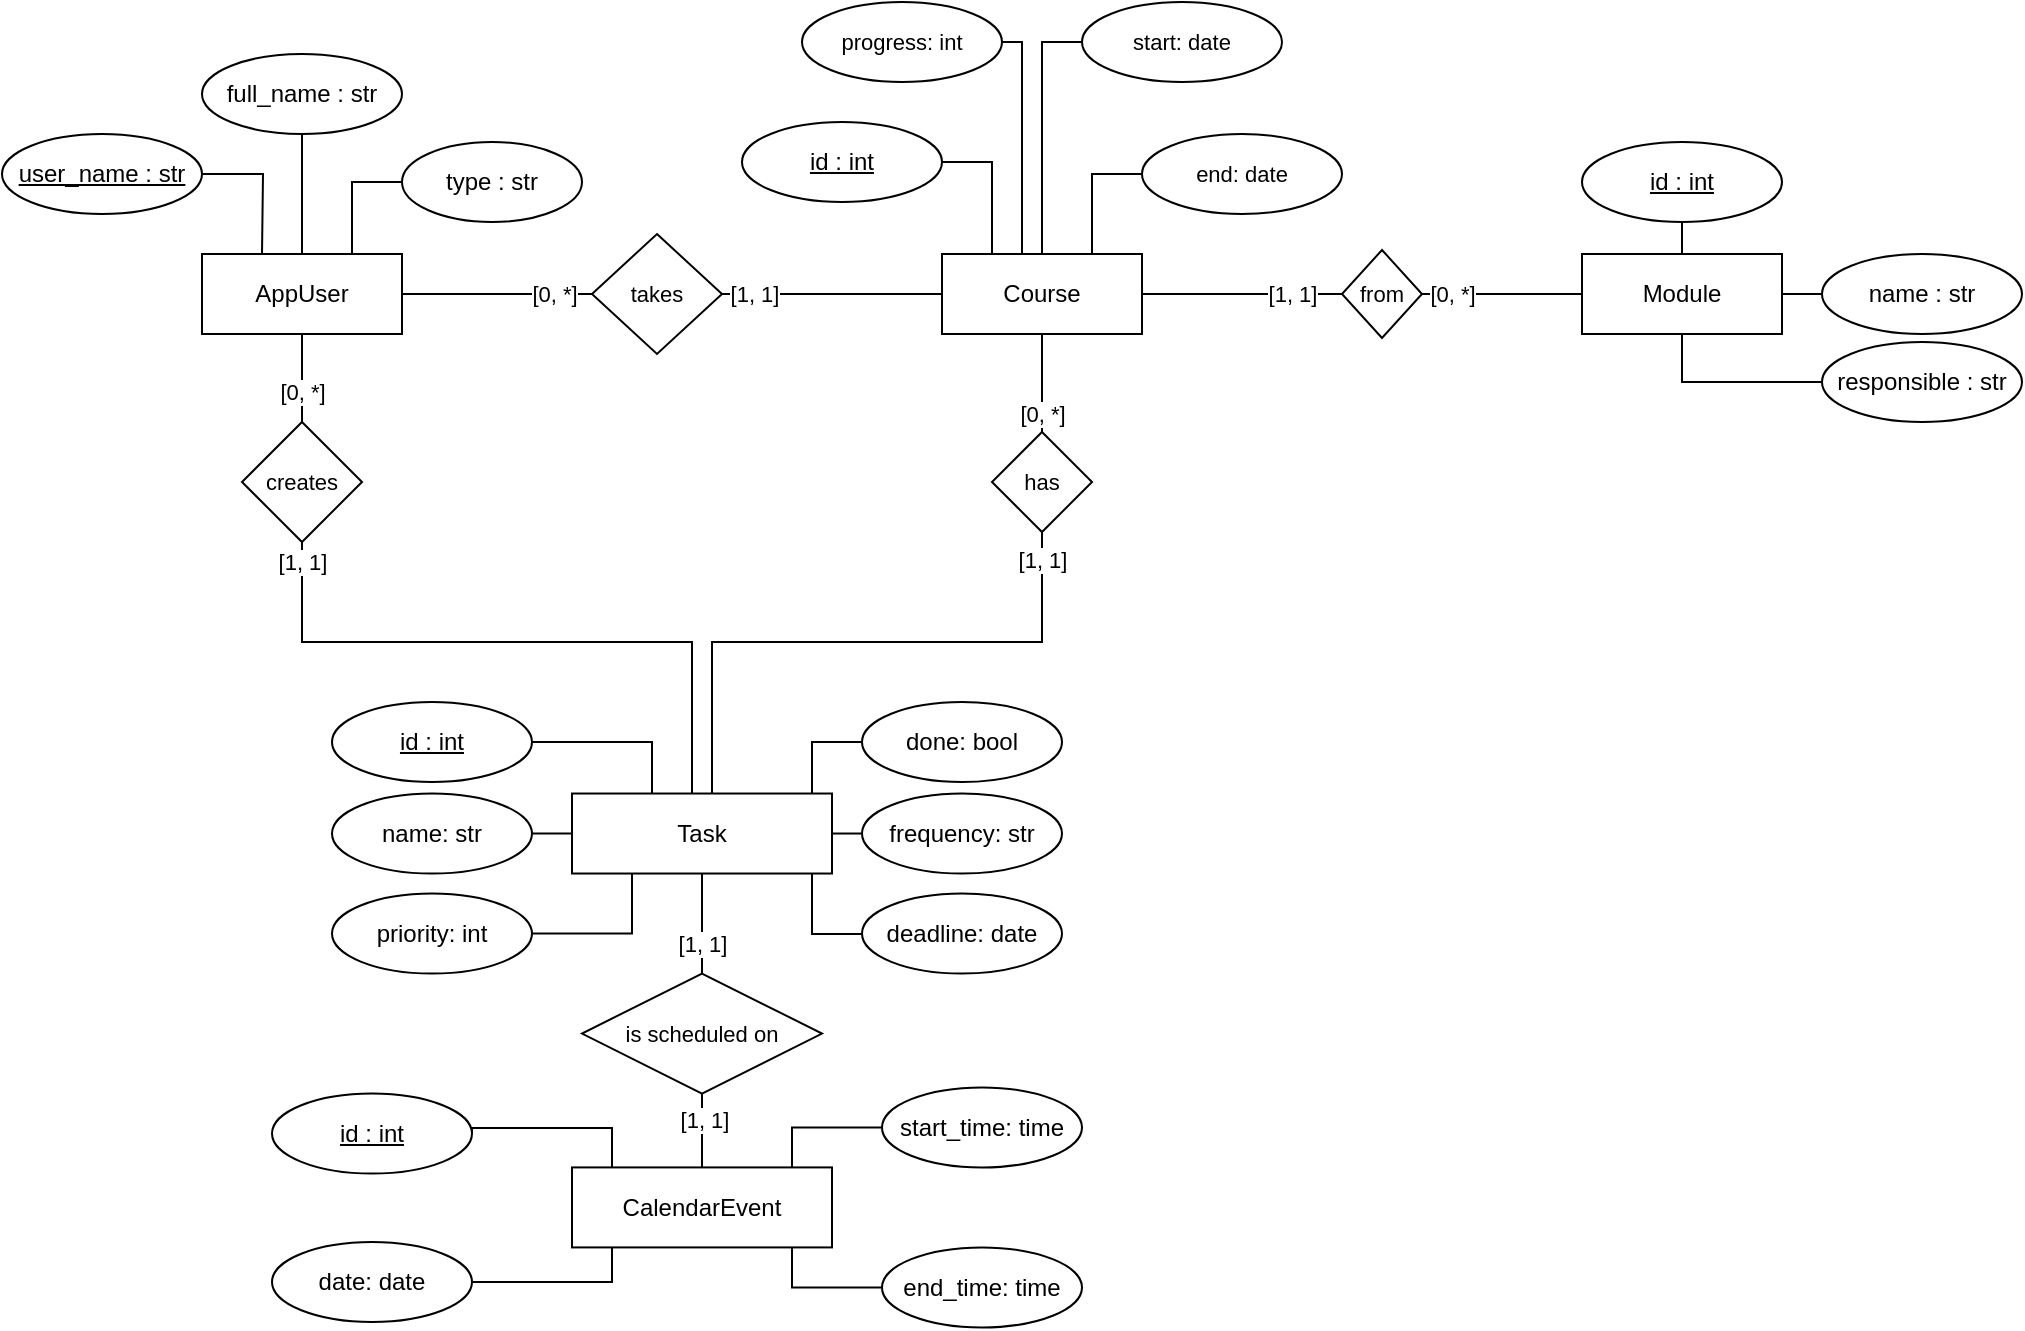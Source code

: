 <mxfile version="22.1.16" type="device">
  <diagram name="Seite-1" id="3t-29obKh6uga-P9xkNW">
    <mxGraphModel dx="744" dy="433" grid="1" gridSize="10" guides="1" tooltips="1" connect="1" arrows="1" fold="1" page="1" pageScale="1" pageWidth="1169" pageHeight="827" math="0" shadow="0">
      <root>
        <mxCell id="0" />
        <mxCell id="1" parent="0" />
        <mxCell id="EhQ478lKC92w7aS2F3aB-35" style="edgeStyle=orthogonalEdgeStyle;shape=connector;rounded=0;orthogonalLoop=1;jettySize=auto;html=1;exitX=1;exitY=0.5;exitDx=0;exitDy=0;entryX=0;entryY=0.5;entryDx=0;entryDy=0;labelBackgroundColor=default;strokeColor=default;align=center;verticalAlign=middle;fontFamily=Helvetica;fontSize=11;fontColor=default;endArrow=none;endFill=0;" parent="1" source="EhQ478lKC92w7aS2F3aB-5" target="EhQ478lKC92w7aS2F3aB-34" edge="1">
          <mxGeometry relative="1" as="geometry" />
        </mxCell>
        <mxCell id="EhQ478lKC92w7aS2F3aB-37" value="[0, *]" style="edgeLabel;html=1;align=center;verticalAlign=middle;resizable=0;points=[];fontSize=11;fontFamily=Helvetica;fontColor=default;" parent="EhQ478lKC92w7aS2F3aB-35" vertex="1" connectable="0">
          <mxGeometry x="-0.278" y="-2" relative="1" as="geometry">
            <mxPoint x="41" y="-2" as="offset" />
          </mxGeometry>
        </mxCell>
        <mxCell id="EhQ478lKC92w7aS2F3aB-147" style="edgeStyle=orthogonalEdgeStyle;shape=connector;rounded=0;orthogonalLoop=1;jettySize=auto;html=1;exitX=0.5;exitY=1;exitDx=0;exitDy=0;entryX=0.5;entryY=0;entryDx=0;entryDy=0;labelBackgroundColor=default;strokeColor=default;align=center;verticalAlign=middle;fontFamily=Helvetica;fontSize=11;fontColor=default;endArrow=none;endFill=0;" parent="1" source="EhQ478lKC92w7aS2F3aB-5" target="EhQ478lKC92w7aS2F3aB-131" edge="1">
          <mxGeometry relative="1" as="geometry" />
        </mxCell>
        <mxCell id="EhQ478lKC92w7aS2F3aB-156" value="[0, *]" style="edgeLabel;html=1;align=center;verticalAlign=middle;resizable=0;points=[];fontSize=11;fontFamily=Helvetica;fontColor=default;" parent="EhQ478lKC92w7aS2F3aB-147" vertex="1" connectable="0">
          <mxGeometry x="0.293" y="2" relative="1" as="geometry">
            <mxPoint x="-2" as="offset" />
          </mxGeometry>
        </mxCell>
        <mxCell id="EhQ478lKC92w7aS2F3aB-5" value="AppUser" style="whiteSpace=wrap;html=1;align=center;" parent="1" vertex="1">
          <mxGeometry x="205" y="206" width="100" height="40" as="geometry" />
        </mxCell>
        <mxCell id="EhQ478lKC92w7aS2F3aB-134" style="edgeStyle=orthogonalEdgeStyle;shape=connector;rounded=0;orthogonalLoop=1;jettySize=auto;html=1;exitX=1;exitY=0.5;exitDx=0;exitDy=0;labelBackgroundColor=default;strokeColor=default;align=center;verticalAlign=middle;fontFamily=Helvetica;fontSize=11;fontColor=default;endArrow=none;endFill=0;" parent="1" source="EhQ478lKC92w7aS2F3aB-7" edge="1">
          <mxGeometry relative="1" as="geometry">
            <mxPoint x="235" y="206" as="targetPoint" />
          </mxGeometry>
        </mxCell>
        <mxCell id="EhQ478lKC92w7aS2F3aB-7" value="user_name : str" style="ellipse;whiteSpace=wrap;html=1;align=center;fontStyle=4;" parent="1" vertex="1">
          <mxGeometry x="105" y="146" width="100" height="40" as="geometry" />
        </mxCell>
        <mxCell id="EhQ478lKC92w7aS2F3aB-12" style="edgeStyle=orthogonalEdgeStyle;rounded=0;orthogonalLoop=1;jettySize=auto;html=1;exitX=0.5;exitY=1;exitDx=0;exitDy=0;entryX=0.5;entryY=0;entryDx=0;entryDy=0;endArrow=none;endFill=0;" parent="1" source="EhQ478lKC92w7aS2F3aB-11" target="EhQ478lKC92w7aS2F3aB-5" edge="1">
          <mxGeometry relative="1" as="geometry" />
        </mxCell>
        <mxCell id="EhQ478lKC92w7aS2F3aB-11" value="full_name : str" style="ellipse;whiteSpace=wrap;html=1;align=center;" parent="1" vertex="1">
          <mxGeometry x="205" y="106" width="100" height="40" as="geometry" />
        </mxCell>
        <mxCell id="EhQ478lKC92w7aS2F3aB-133" style="edgeStyle=orthogonalEdgeStyle;shape=connector;rounded=0;orthogonalLoop=1;jettySize=auto;html=1;exitX=0;exitY=0.5;exitDx=0;exitDy=0;entryX=0.75;entryY=0;entryDx=0;entryDy=0;labelBackgroundColor=default;strokeColor=default;align=center;verticalAlign=middle;fontFamily=Helvetica;fontSize=11;fontColor=default;endArrow=none;endFill=0;" parent="1" source="EhQ478lKC92w7aS2F3aB-13" target="EhQ478lKC92w7aS2F3aB-5" edge="1">
          <mxGeometry relative="1" as="geometry" />
        </mxCell>
        <mxCell id="EhQ478lKC92w7aS2F3aB-13" value="type : str" style="ellipse;whiteSpace=wrap;html=1;align=center;" parent="1" vertex="1">
          <mxGeometry x="305" y="150" width="90" height="40" as="geometry" />
        </mxCell>
        <mxCell id="EhQ478lKC92w7aS2F3aB-19" style="edgeStyle=orthogonalEdgeStyle;shape=connector;rounded=0;orthogonalLoop=1;jettySize=auto;html=1;exitX=1;exitY=0.5;exitDx=0;exitDy=0;entryX=0;entryY=0.5;entryDx=0;entryDy=0;labelBackgroundColor=default;strokeColor=default;align=center;verticalAlign=middle;fontFamily=Helvetica;fontSize=11;fontColor=default;endArrow=none;endFill=0;" parent="1" source="EhQ478lKC92w7aS2F3aB-15" target="EhQ478lKC92w7aS2F3aB-20" edge="1">
          <mxGeometry relative="1" as="geometry">
            <mxPoint x="1035" y="226" as="targetPoint" />
          </mxGeometry>
        </mxCell>
        <mxCell id="EhQ478lKC92w7aS2F3aB-22" style="edgeStyle=orthogonalEdgeStyle;shape=connector;rounded=0;orthogonalLoop=1;jettySize=auto;html=1;exitX=0.5;exitY=1;exitDx=0;exitDy=0;entryX=0;entryY=0.5;entryDx=0;entryDy=0;labelBackgroundColor=default;strokeColor=default;align=center;verticalAlign=middle;fontFamily=Helvetica;fontSize=11;fontColor=default;endArrow=none;endFill=0;" parent="1" source="EhQ478lKC92w7aS2F3aB-15" target="EhQ478lKC92w7aS2F3aB-21" edge="1">
          <mxGeometry relative="1" as="geometry" />
        </mxCell>
        <mxCell id="EhQ478lKC92w7aS2F3aB-15" value="Module" style="whiteSpace=wrap;html=1;align=center;" parent="1" vertex="1">
          <mxGeometry x="895" y="206" width="100" height="40" as="geometry" />
        </mxCell>
        <mxCell id="EhQ478lKC92w7aS2F3aB-17" style="edgeStyle=orthogonalEdgeStyle;shape=connector;rounded=0;orthogonalLoop=1;jettySize=auto;html=1;exitX=0.5;exitY=1;exitDx=0;exitDy=0;entryX=0.5;entryY=0;entryDx=0;entryDy=0;labelBackgroundColor=default;strokeColor=default;align=center;verticalAlign=middle;fontFamily=Helvetica;fontSize=11;fontColor=default;endArrow=none;endFill=0;" parent="1" source="EhQ478lKC92w7aS2F3aB-16" target="EhQ478lKC92w7aS2F3aB-15" edge="1">
          <mxGeometry relative="1" as="geometry" />
        </mxCell>
        <mxCell id="EhQ478lKC92w7aS2F3aB-16" value="id : int" style="ellipse;whiteSpace=wrap;html=1;align=center;fontStyle=4;" parent="1" vertex="1">
          <mxGeometry x="895" y="150" width="100" height="40" as="geometry" />
        </mxCell>
        <mxCell id="EhQ478lKC92w7aS2F3aB-20" value="name : str" style="ellipse;whiteSpace=wrap;html=1;align=center;" parent="1" vertex="1">
          <mxGeometry x="1015" y="206" width="100" height="40" as="geometry" />
        </mxCell>
        <mxCell id="EhQ478lKC92w7aS2F3aB-21" value="responsible : str" style="ellipse;whiteSpace=wrap;html=1;align=center;" parent="1" vertex="1">
          <mxGeometry x="1015" y="250" width="100" height="40" as="geometry" />
        </mxCell>
        <mxCell id="EhQ478lKC92w7aS2F3aB-28" style="edgeStyle=orthogonalEdgeStyle;shape=connector;rounded=0;orthogonalLoop=1;jettySize=auto;html=1;exitX=1;exitY=0.5;exitDx=0;exitDy=0;entryX=0;entryY=0.5;entryDx=0;entryDy=0;labelBackgroundColor=default;strokeColor=default;align=center;verticalAlign=middle;fontFamily=Helvetica;fontSize=11;fontColor=default;endArrow=none;endFill=0;" parent="1" source="EhQ478lKC92w7aS2F3aB-23" target="EhQ478lKC92w7aS2F3aB-26" edge="1">
          <mxGeometry relative="1" as="geometry" />
        </mxCell>
        <mxCell id="EhQ478lKC92w7aS2F3aB-39" value="[1, 1]" style="edgeLabel;html=1;align=center;verticalAlign=middle;resizable=0;points=[];fontSize=11;fontFamily=Helvetica;fontColor=default;" parent="EhQ478lKC92w7aS2F3aB-28" vertex="1" connectable="0">
          <mxGeometry x="-0.003" y="1" relative="1" as="geometry">
            <mxPoint x="25" y="1" as="offset" />
          </mxGeometry>
        </mxCell>
        <mxCell id="EhQ478lKC92w7aS2F3aB-107" style="edgeStyle=orthogonalEdgeStyle;shape=connector;rounded=0;orthogonalLoop=1;jettySize=auto;html=1;labelBackgroundColor=default;strokeColor=default;align=center;verticalAlign=middle;fontFamily=Helvetica;fontSize=11;fontColor=default;endArrow=none;endFill=0;" parent="1" source="EhQ478lKC92w7aS2F3aB-23" target="EhQ478lKC92w7aS2F3aB-105" edge="1">
          <mxGeometry relative="1" as="geometry">
            <Array as="points">
              <mxPoint x="625" y="310" />
              <mxPoint x="625" y="310" />
            </Array>
          </mxGeometry>
        </mxCell>
        <mxCell id="EhQ478lKC92w7aS2F3aB-108" value="[0, *]" style="edgeLabel;html=1;align=center;verticalAlign=middle;resizable=0;points=[];fontSize=11;fontFamily=Helvetica;fontColor=default;" parent="EhQ478lKC92w7aS2F3aB-107" vertex="1" connectable="0">
          <mxGeometry x="0.416" y="1" relative="1" as="geometry">
            <mxPoint x="-1" y="5" as="offset" />
          </mxGeometry>
        </mxCell>
        <mxCell id="EhQ478lKC92w7aS2F3aB-23" value="Course" style="whiteSpace=wrap;html=1;align=center;" parent="1" vertex="1">
          <mxGeometry x="575" y="206" width="100" height="40" as="geometry" />
        </mxCell>
        <mxCell id="EhQ478lKC92w7aS2F3aB-135" style="edgeStyle=orthogonalEdgeStyle;shape=connector;rounded=0;orthogonalLoop=1;jettySize=auto;html=1;exitX=1;exitY=0.5;exitDx=0;exitDy=0;entryX=0.25;entryY=0;entryDx=0;entryDy=0;labelBackgroundColor=default;strokeColor=default;align=center;verticalAlign=middle;fontFamily=Helvetica;fontSize=11;fontColor=default;endArrow=none;endFill=0;" parent="1" source="EhQ478lKC92w7aS2F3aB-24" target="EhQ478lKC92w7aS2F3aB-23" edge="1">
          <mxGeometry relative="1" as="geometry" />
        </mxCell>
        <mxCell id="EhQ478lKC92w7aS2F3aB-24" value="id : int" style="ellipse;whiteSpace=wrap;html=1;align=center;fontStyle=4;" parent="1" vertex="1">
          <mxGeometry x="475" y="140" width="100" height="40" as="geometry" />
        </mxCell>
        <mxCell id="EhQ478lKC92w7aS2F3aB-27" style="edgeStyle=orthogonalEdgeStyle;shape=connector;rounded=0;orthogonalLoop=1;jettySize=auto;html=1;exitX=1;exitY=0.5;exitDx=0;exitDy=0;entryX=0;entryY=0.5;entryDx=0;entryDy=0;labelBackgroundColor=default;strokeColor=default;align=center;verticalAlign=middle;fontFamily=Helvetica;fontSize=11;fontColor=default;endArrow=none;endFill=0;" parent="1" source="EhQ478lKC92w7aS2F3aB-26" target="EhQ478lKC92w7aS2F3aB-15" edge="1">
          <mxGeometry relative="1" as="geometry" />
        </mxCell>
        <mxCell id="EhQ478lKC92w7aS2F3aB-40" value="[0, *]" style="edgeLabel;html=1;align=center;verticalAlign=middle;resizable=0;points=[];fontSize=11;fontFamily=Helvetica;fontColor=default;" parent="EhQ478lKC92w7aS2F3aB-27" vertex="1" connectable="0">
          <mxGeometry x="-0.291" y="1" relative="1" as="geometry">
            <mxPoint x="-14" y="1" as="offset" />
          </mxGeometry>
        </mxCell>
        <mxCell id="EhQ478lKC92w7aS2F3aB-26" value="from" style="shape=rhombus;perimeter=rhombusPerimeter;whiteSpace=wrap;html=1;align=center;fontFamily=Helvetica;fontSize=11;fontColor=default;" parent="1" vertex="1">
          <mxGeometry x="775" y="204" width="40" height="44" as="geometry" />
        </mxCell>
        <mxCell id="EhQ478lKC92w7aS2F3aB-140" style="edgeStyle=orthogonalEdgeStyle;shape=connector;rounded=0;orthogonalLoop=1;jettySize=auto;html=1;exitX=0;exitY=0.5;exitDx=0;exitDy=0;entryX=0.5;entryY=0;entryDx=0;entryDy=0;labelBackgroundColor=default;strokeColor=default;align=center;verticalAlign=middle;fontFamily=Helvetica;fontSize=11;fontColor=default;endArrow=none;endFill=0;" parent="1" source="EhQ478lKC92w7aS2F3aB-30" target="EhQ478lKC92w7aS2F3aB-23" edge="1">
          <mxGeometry relative="1" as="geometry" />
        </mxCell>
        <mxCell id="EhQ478lKC92w7aS2F3aB-30" value="start: date" style="ellipse;whiteSpace=wrap;html=1;align=center;fontFamily=Helvetica;fontSize=11;fontColor=default;" parent="1" vertex="1">
          <mxGeometry x="645" y="80" width="100" height="40" as="geometry" />
        </mxCell>
        <mxCell id="EhQ478lKC92w7aS2F3aB-142" style="edgeStyle=orthogonalEdgeStyle;shape=connector;rounded=0;orthogonalLoop=1;jettySize=auto;html=1;exitX=0;exitY=0.5;exitDx=0;exitDy=0;entryX=0.75;entryY=0;entryDx=0;entryDy=0;labelBackgroundColor=default;strokeColor=default;align=center;verticalAlign=middle;fontFamily=Helvetica;fontSize=11;fontColor=default;endArrow=none;endFill=0;" parent="1" source="EhQ478lKC92w7aS2F3aB-31" target="EhQ478lKC92w7aS2F3aB-23" edge="1">
          <mxGeometry relative="1" as="geometry" />
        </mxCell>
        <mxCell id="EhQ478lKC92w7aS2F3aB-31" value="end: date" style="ellipse;whiteSpace=wrap;html=1;align=center;fontFamily=Helvetica;fontSize=11;fontColor=default;" parent="1" vertex="1">
          <mxGeometry x="675" y="146" width="100" height="40" as="geometry" />
        </mxCell>
        <mxCell id="EhQ478lKC92w7aS2F3aB-36" style="edgeStyle=orthogonalEdgeStyle;shape=connector;rounded=0;orthogonalLoop=1;jettySize=auto;html=1;exitX=1;exitY=0.5;exitDx=0;exitDy=0;entryX=0;entryY=0.5;entryDx=0;entryDy=0;labelBackgroundColor=default;strokeColor=default;align=center;verticalAlign=middle;fontFamily=Helvetica;fontSize=11;fontColor=default;endArrow=none;endFill=0;" parent="1" source="EhQ478lKC92w7aS2F3aB-34" target="EhQ478lKC92w7aS2F3aB-23" edge="1">
          <mxGeometry relative="1" as="geometry" />
        </mxCell>
        <mxCell id="EhQ478lKC92w7aS2F3aB-38" value="[1, 1]" style="edgeLabel;html=1;align=center;verticalAlign=middle;resizable=0;points=[];fontSize=11;fontFamily=Helvetica;fontColor=default;" parent="EhQ478lKC92w7aS2F3aB-36" vertex="1" connectable="0">
          <mxGeometry x="-0.228" relative="1" as="geometry">
            <mxPoint x="-27" as="offset" />
          </mxGeometry>
        </mxCell>
        <mxCell id="EhQ478lKC92w7aS2F3aB-34" value="takes" style="shape=rhombus;perimeter=rhombusPerimeter;whiteSpace=wrap;html=1;align=center;fontFamily=Helvetica;fontSize=11;fontColor=default;" parent="1" vertex="1">
          <mxGeometry x="400" y="196" width="65" height="60" as="geometry" />
        </mxCell>
        <mxCell id="EhQ478lKC92w7aS2F3aB-74" value="frequency: str" style="ellipse;whiteSpace=wrap;html=1;align=center;" parent="1" vertex="1">
          <mxGeometry x="535" y="475.76" width="100" height="40" as="geometry" />
        </mxCell>
        <mxCell id="EhQ478lKC92w7aS2F3aB-136" style="edgeStyle=orthogonalEdgeStyle;shape=connector;rounded=0;orthogonalLoop=1;jettySize=auto;html=1;exitX=1;exitY=0.5;exitDx=0;exitDy=0;labelBackgroundColor=default;strokeColor=default;align=center;verticalAlign=middle;fontFamily=Helvetica;fontSize=11;fontColor=default;endArrow=none;endFill=0;" parent="1" source="EhQ478lKC92w7aS2F3aB-83" target="EhQ478lKC92w7aS2F3aB-23" edge="1">
          <mxGeometry relative="1" as="geometry">
            <Array as="points">
              <mxPoint x="615" y="100" />
            </Array>
          </mxGeometry>
        </mxCell>
        <mxCell id="EhQ478lKC92w7aS2F3aB-83" value="progress: int" style="ellipse;whiteSpace=wrap;html=1;align=center;fontFamily=Helvetica;fontSize=11;fontColor=default;" parent="1" vertex="1">
          <mxGeometry x="505" y="80" width="100" height="40" as="geometry" />
        </mxCell>
        <mxCell id="EhQ478lKC92w7aS2F3aB-102" style="edgeStyle=orthogonalEdgeStyle;shape=connector;rounded=0;orthogonalLoop=1;jettySize=auto;html=1;exitX=0.5;exitY=1;exitDx=0;exitDy=0;entryX=0.5;entryY=0;entryDx=0;entryDy=0;labelBackgroundColor=default;strokeColor=default;align=center;verticalAlign=middle;fontFamily=Helvetica;fontSize=11;fontColor=default;endArrow=none;endFill=0;" parent="1" source="EhQ478lKC92w7aS2F3aB-91" target="EhQ478lKC92w7aS2F3aB-101" edge="1">
          <mxGeometry relative="1" as="geometry" />
        </mxCell>
        <mxCell id="EhQ478lKC92w7aS2F3aB-103" value="[1, 1]" style="edgeLabel;html=1;align=center;verticalAlign=middle;resizable=0;points=[];fontSize=11;fontFamily=Helvetica;fontColor=default;" parent="EhQ478lKC92w7aS2F3aB-102" vertex="1" connectable="0">
          <mxGeometry x="0.271" y="1" relative="1" as="geometry">
            <mxPoint x="-1" y="3" as="offset" />
          </mxGeometry>
        </mxCell>
        <mxCell id="EhQ478lKC92w7aS2F3aB-165" style="edgeStyle=orthogonalEdgeStyle;shape=connector;rounded=0;orthogonalLoop=1;jettySize=auto;html=1;entryX=0;entryY=0.5;entryDx=0;entryDy=0;labelBackgroundColor=default;strokeColor=default;align=center;verticalAlign=middle;fontFamily=Helvetica;fontSize=11;fontColor=default;endArrow=none;endFill=0;" parent="1" source="EhQ478lKC92w7aS2F3aB-91" target="EhQ478lKC92w7aS2F3aB-164" edge="1">
          <mxGeometry relative="1" as="geometry">
            <Array as="points">
              <mxPoint x="510" y="546" />
              <mxPoint x="535" y="546" />
            </Array>
          </mxGeometry>
        </mxCell>
        <mxCell id="djA1vhFdgU11SQ7keX7a-1" style="edgeStyle=orthogonalEdgeStyle;rounded=0;orthogonalLoop=1;jettySize=auto;html=1;exitX=1;exitY=0.5;exitDx=0;exitDy=0;entryX=0;entryY=0.5;entryDx=0;entryDy=0;endArrow=none;endFill=0;" parent="1" source="EhQ478lKC92w7aS2F3aB-91" target="EhQ478lKC92w7aS2F3aB-74" edge="1">
          <mxGeometry relative="1" as="geometry" />
        </mxCell>
        <mxCell id="EhQ478lKC92w7aS2F3aB-91" value="Task" style="whiteSpace=wrap;html=1;align=center;" parent="1" vertex="1">
          <mxGeometry x="390" y="475.76" width="130" height="40" as="geometry" />
        </mxCell>
        <mxCell id="EhQ478lKC92w7aS2F3aB-99" style="edgeStyle=orthogonalEdgeStyle;shape=connector;rounded=0;orthogonalLoop=1;jettySize=auto;html=1;labelBackgroundColor=default;strokeColor=default;align=center;verticalAlign=middle;fontFamily=Helvetica;fontSize=11;fontColor=default;endArrow=none;endFill=0;" parent="1" source="EhQ478lKC92w7aS2F3aB-98" target="EhQ478lKC92w7aS2F3aB-91" edge="1">
          <mxGeometry relative="1" as="geometry">
            <Array as="points">
              <mxPoint x="430" y="450" />
            </Array>
          </mxGeometry>
        </mxCell>
        <mxCell id="EhQ478lKC92w7aS2F3aB-98" value="id : int" style="ellipse;whiteSpace=wrap;html=1;align=center;fontStyle=4;" parent="1" vertex="1">
          <mxGeometry x="270" y="430" width="100" height="40" as="geometry" />
        </mxCell>
        <mxCell id="EhQ478lKC92w7aS2F3aB-111" style="edgeStyle=orthogonalEdgeStyle;shape=connector;rounded=0;orthogonalLoop=1;jettySize=auto;html=1;exitX=0.5;exitY=1;exitDx=0;exitDy=0;labelBackgroundColor=default;strokeColor=default;align=center;verticalAlign=middle;fontFamily=Helvetica;fontSize=11;fontColor=default;endArrow=none;endFill=0;" parent="1" source="EhQ478lKC92w7aS2F3aB-101" target="EhQ478lKC92w7aS2F3aB-104" edge="1">
          <mxGeometry relative="1" as="geometry" />
        </mxCell>
        <mxCell id="EhQ478lKC92w7aS2F3aB-112" value="[1, 1]" style="edgeLabel;html=1;align=center;verticalAlign=middle;resizable=0;points=[];fontSize=11;fontFamily=Helvetica;fontColor=default;" parent="EhQ478lKC92w7aS2F3aB-111" vertex="1" connectable="0">
          <mxGeometry x="-0.405" y="1" relative="1" as="geometry">
            <mxPoint as="offset" />
          </mxGeometry>
        </mxCell>
        <mxCell id="EhQ478lKC92w7aS2F3aB-101" value="is scheduled on" style="shape=rhombus;perimeter=rhombusPerimeter;whiteSpace=wrap;html=1;align=center;fontFamily=Helvetica;fontSize=11;fontColor=default;" parent="1" vertex="1">
          <mxGeometry x="395" y="565.76" width="120" height="60" as="geometry" />
        </mxCell>
        <mxCell id="EhQ478lKC92w7aS2F3aB-104" value="CalendarEvent" style="whiteSpace=wrap;html=1;align=center;" parent="1" vertex="1">
          <mxGeometry x="390" y="662.71" width="130" height="40" as="geometry" />
        </mxCell>
        <mxCell id="EhQ478lKC92w7aS2F3aB-158" style="edgeStyle=orthogonalEdgeStyle;shape=connector;rounded=0;orthogonalLoop=1;jettySize=auto;html=1;labelBackgroundColor=default;strokeColor=default;align=center;verticalAlign=middle;fontFamily=Helvetica;fontSize=11;fontColor=default;endArrow=none;endFill=0;" parent="1" source="EhQ478lKC92w7aS2F3aB-105" target="EhQ478lKC92w7aS2F3aB-91" edge="1">
          <mxGeometry relative="1" as="geometry">
            <Array as="points">
              <mxPoint x="625" y="400" />
              <mxPoint x="460" y="400" />
            </Array>
          </mxGeometry>
        </mxCell>
        <mxCell id="EhQ478lKC92w7aS2F3aB-159" value="[1, 1]" style="edgeLabel;html=1;align=center;verticalAlign=middle;resizable=0;points=[];fontSize=11;fontFamily=Helvetica;fontColor=default;" parent="EhQ478lKC92w7aS2F3aB-158" vertex="1" connectable="0">
          <mxGeometry x="-0.39" y="2" relative="1" as="geometry">
            <mxPoint x="35" y="-43" as="offset" />
          </mxGeometry>
        </mxCell>
        <mxCell id="EhQ478lKC92w7aS2F3aB-105" value="has" style="shape=rhombus;perimeter=rhombusPerimeter;whiteSpace=wrap;html=1;align=center;fontFamily=Helvetica;fontSize=11;fontColor=default;" parent="1" vertex="1">
          <mxGeometry x="600" y="295" width="50" height="50" as="geometry" />
        </mxCell>
        <mxCell id="djA1vhFdgU11SQ7keX7a-4" style="edgeStyle=orthogonalEdgeStyle;shape=connector;rounded=0;orthogonalLoop=1;jettySize=auto;html=1;exitX=1;exitY=0.5;exitDx=0;exitDy=0;labelBackgroundColor=default;strokeColor=default;align=center;verticalAlign=middle;fontFamily=Helvetica;fontSize=11;fontColor=default;endArrow=none;endFill=0;" parent="1" source="EhQ478lKC92w7aS2F3aB-113" target="EhQ478lKC92w7aS2F3aB-104" edge="1">
          <mxGeometry relative="1" as="geometry">
            <Array as="points">
              <mxPoint x="410" y="643" />
            </Array>
          </mxGeometry>
        </mxCell>
        <mxCell id="EhQ478lKC92w7aS2F3aB-113" value="id : int" style="ellipse;whiteSpace=wrap;html=1;align=center;fontStyle=4;" parent="1" vertex="1">
          <mxGeometry x="240" y="625.76" width="100" height="40" as="geometry" />
        </mxCell>
        <mxCell id="EhQ478lKC92w7aS2F3aB-154" style="edgeStyle=orthogonalEdgeStyle;shape=connector;rounded=0;orthogonalLoop=1;jettySize=auto;html=1;labelBackgroundColor=default;strokeColor=default;align=center;verticalAlign=middle;fontFamily=Helvetica;fontSize=11;fontColor=default;endArrow=none;endFill=0;" parent="1" source="EhQ478lKC92w7aS2F3aB-116" target="EhQ478lKC92w7aS2F3aB-91" edge="1">
          <mxGeometry relative="1" as="geometry">
            <Array as="points">
              <mxPoint x="420" y="545.76" />
            </Array>
          </mxGeometry>
        </mxCell>
        <mxCell id="EhQ478lKC92w7aS2F3aB-116" value="priority: int" style="ellipse;whiteSpace=wrap;html=1;align=center;" parent="1" vertex="1">
          <mxGeometry x="270" y="525.76" width="100" height="40" as="geometry" />
        </mxCell>
        <mxCell id="EhQ478lKC92w7aS2F3aB-151" style="edgeStyle=orthogonalEdgeStyle;shape=connector;rounded=0;orthogonalLoop=1;jettySize=auto;html=1;exitX=0;exitY=0.5;exitDx=0;exitDy=0;labelBackgroundColor=default;strokeColor=default;align=center;verticalAlign=middle;fontFamily=Helvetica;fontSize=11;fontColor=default;endArrow=none;endFill=0;" parent="1" source="EhQ478lKC92w7aS2F3aB-119" target="EhQ478lKC92w7aS2F3aB-91" edge="1">
          <mxGeometry relative="1" as="geometry">
            <Array as="points">
              <mxPoint x="510" y="450" />
            </Array>
          </mxGeometry>
        </mxCell>
        <mxCell id="EhQ478lKC92w7aS2F3aB-119" value="done: bool" style="ellipse;whiteSpace=wrap;html=1;align=center;" parent="1" vertex="1">
          <mxGeometry x="535" y="430" width="100" height="40" as="geometry" />
        </mxCell>
        <mxCell id="djA1vhFdgU11SQ7keX7a-5" style="edgeStyle=orthogonalEdgeStyle;shape=connector;rounded=0;orthogonalLoop=1;jettySize=auto;html=1;labelBackgroundColor=default;strokeColor=default;align=center;verticalAlign=middle;fontFamily=Helvetica;fontSize=11;fontColor=default;endArrow=none;endFill=0;" parent="1" source="EhQ478lKC92w7aS2F3aB-121" target="EhQ478lKC92w7aS2F3aB-104" edge="1">
          <mxGeometry relative="1" as="geometry">
            <Array as="points">
              <mxPoint x="410" y="720" />
            </Array>
          </mxGeometry>
        </mxCell>
        <mxCell id="EhQ478lKC92w7aS2F3aB-121" value="date: date" style="ellipse;whiteSpace=wrap;html=1;align=center;" parent="1" vertex="1">
          <mxGeometry x="240" y="700" width="100" height="40" as="geometry" />
        </mxCell>
        <mxCell id="djA1vhFdgU11SQ7keX7a-2" style="edgeStyle=orthogonalEdgeStyle;rounded=0;orthogonalLoop=1;jettySize=auto;html=1;exitX=0;exitY=0.5;exitDx=0;exitDy=0;endArrow=none;endFill=0;" parent="1" source="EhQ478lKC92w7aS2F3aB-123" target="EhQ478lKC92w7aS2F3aB-104" edge="1">
          <mxGeometry relative="1" as="geometry">
            <Array as="points">
              <mxPoint x="500" y="643" />
            </Array>
          </mxGeometry>
        </mxCell>
        <mxCell id="EhQ478lKC92w7aS2F3aB-123" value="start_time: time" style="ellipse;whiteSpace=wrap;html=1;align=center;" parent="1" vertex="1">
          <mxGeometry x="545" y="622.71" width="100" height="40" as="geometry" />
        </mxCell>
        <mxCell id="djA1vhFdgU11SQ7keX7a-3" style="edgeStyle=orthogonalEdgeStyle;rounded=0;orthogonalLoop=1;jettySize=auto;html=1;exitX=0;exitY=0.5;exitDx=0;exitDy=0;endArrow=none;endFill=0;" parent="1" source="EhQ478lKC92w7aS2F3aB-125" target="EhQ478lKC92w7aS2F3aB-104" edge="1">
          <mxGeometry relative="1" as="geometry">
            <Array as="points">
              <mxPoint x="500" y="723" />
            </Array>
          </mxGeometry>
        </mxCell>
        <mxCell id="EhQ478lKC92w7aS2F3aB-125" value="end_time: time" style="ellipse;whiteSpace=wrap;html=1;align=center;" parent="1" vertex="1">
          <mxGeometry x="545" y="702.71" width="100" height="40" as="geometry" />
        </mxCell>
        <mxCell id="EhQ478lKC92w7aS2F3aB-150" style="edgeStyle=orthogonalEdgeStyle;shape=connector;rounded=0;orthogonalLoop=1;jettySize=auto;html=1;labelBackgroundColor=default;strokeColor=default;align=center;verticalAlign=middle;fontFamily=Helvetica;fontSize=11;fontColor=default;endArrow=none;endFill=0;" parent="1" source="EhQ478lKC92w7aS2F3aB-127" target="EhQ478lKC92w7aS2F3aB-91" edge="1">
          <mxGeometry relative="1" as="geometry" />
        </mxCell>
        <mxCell id="EhQ478lKC92w7aS2F3aB-127" value="name: str" style="ellipse;whiteSpace=wrap;html=1;align=center;" parent="1" vertex="1">
          <mxGeometry x="270" y="475.76" width="100" height="40" as="geometry" />
        </mxCell>
        <mxCell id="EhQ478lKC92w7aS2F3aB-155" style="edgeStyle=orthogonalEdgeStyle;shape=connector;rounded=0;orthogonalLoop=1;jettySize=auto;html=1;exitX=0.5;exitY=1;exitDx=0;exitDy=0;labelBackgroundColor=default;strokeColor=default;align=center;verticalAlign=middle;fontFamily=Helvetica;fontSize=11;fontColor=default;endArrow=none;endFill=0;" parent="1" source="EhQ478lKC92w7aS2F3aB-131" target="EhQ478lKC92w7aS2F3aB-91" edge="1">
          <mxGeometry relative="1" as="geometry">
            <Array as="points">
              <mxPoint x="255" y="400" />
              <mxPoint x="450" y="400" />
            </Array>
          </mxGeometry>
        </mxCell>
        <mxCell id="EhQ478lKC92w7aS2F3aB-157" value="[1, 1]" style="edgeLabel;html=1;align=center;verticalAlign=middle;resizable=0;points=[];fontSize=11;fontFamily=Helvetica;fontColor=default;" parent="EhQ478lKC92w7aS2F3aB-155" vertex="1" connectable="0">
          <mxGeometry x="-0.205" y="-2" relative="1" as="geometry">
            <mxPoint x="-78" y="-42" as="offset" />
          </mxGeometry>
        </mxCell>
        <mxCell id="EhQ478lKC92w7aS2F3aB-131" value="creates" style="shape=rhombus;perimeter=rhombusPerimeter;whiteSpace=wrap;html=1;align=center;fontFamily=Helvetica;fontSize=11;fontColor=default;" parent="1" vertex="1">
          <mxGeometry x="225" y="290" width="60" height="60" as="geometry" />
        </mxCell>
        <mxCell id="EhQ478lKC92w7aS2F3aB-164" value="deadline: date" style="ellipse;whiteSpace=wrap;html=1;align=center;" parent="1" vertex="1">
          <mxGeometry x="535" y="525.76" width="100" height="40" as="geometry" />
        </mxCell>
      </root>
    </mxGraphModel>
  </diagram>
</mxfile>
